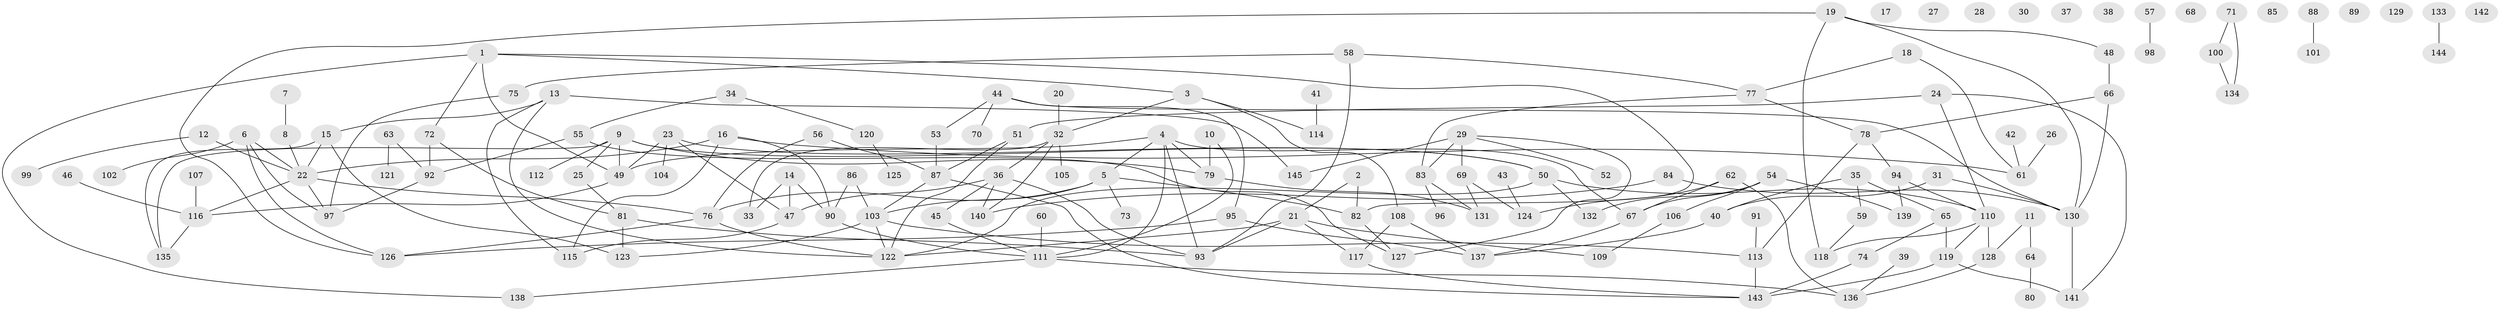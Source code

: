 // Generated by graph-tools (version 1.1) at 2025/40/03/09/25 04:40:20]
// undirected, 145 vertices, 196 edges
graph export_dot {
graph [start="1"]
  node [color=gray90,style=filled];
  1;
  2;
  3;
  4;
  5;
  6;
  7;
  8;
  9;
  10;
  11;
  12;
  13;
  14;
  15;
  16;
  17;
  18;
  19;
  20;
  21;
  22;
  23;
  24;
  25;
  26;
  27;
  28;
  29;
  30;
  31;
  32;
  33;
  34;
  35;
  36;
  37;
  38;
  39;
  40;
  41;
  42;
  43;
  44;
  45;
  46;
  47;
  48;
  49;
  50;
  51;
  52;
  53;
  54;
  55;
  56;
  57;
  58;
  59;
  60;
  61;
  62;
  63;
  64;
  65;
  66;
  67;
  68;
  69;
  70;
  71;
  72;
  73;
  74;
  75;
  76;
  77;
  78;
  79;
  80;
  81;
  82;
  83;
  84;
  85;
  86;
  87;
  88;
  89;
  90;
  91;
  92;
  93;
  94;
  95;
  96;
  97;
  98;
  99;
  100;
  101;
  102;
  103;
  104;
  105;
  106;
  107;
  108;
  109;
  110;
  111;
  112;
  113;
  114;
  115;
  116;
  117;
  118;
  119;
  120;
  121;
  122;
  123;
  124;
  125;
  126;
  127;
  128;
  129;
  130;
  131;
  132;
  133;
  134;
  135;
  136;
  137;
  138;
  139;
  140;
  141;
  142;
  143;
  144;
  145;
  1 -- 3;
  1 -- 49;
  1 -- 72;
  1 -- 82;
  1 -- 138;
  2 -- 21;
  2 -- 82;
  3 -- 32;
  3 -- 108;
  3 -- 114;
  4 -- 5;
  4 -- 49;
  4 -- 67;
  4 -- 79;
  4 -- 93;
  4 -- 111;
  5 -- 73;
  5 -- 76;
  5 -- 82;
  5 -- 103;
  6 -- 22;
  6 -- 97;
  6 -- 102;
  6 -- 126;
  7 -- 8;
  8 -- 22;
  9 -- 25;
  9 -- 49;
  9 -- 50;
  9 -- 79;
  9 -- 112;
  9 -- 135;
  10 -- 79;
  10 -- 111;
  11 -- 64;
  11 -- 128;
  12 -- 22;
  12 -- 99;
  13 -- 15;
  13 -- 115;
  13 -- 122;
  13 -- 145;
  14 -- 33;
  14 -- 47;
  14 -- 90;
  15 -- 22;
  15 -- 123;
  15 -- 135;
  16 -- 22;
  16 -- 61;
  16 -- 90;
  16 -- 115;
  18 -- 61;
  18 -- 77;
  19 -- 48;
  19 -- 118;
  19 -- 126;
  19 -- 130;
  20 -- 32;
  21 -- 93;
  21 -- 109;
  21 -- 117;
  21 -- 122;
  22 -- 76;
  22 -- 97;
  22 -- 116;
  23 -- 47;
  23 -- 49;
  23 -- 50;
  23 -- 104;
  24 -- 51;
  24 -- 110;
  24 -- 141;
  25 -- 81;
  26 -- 61;
  29 -- 52;
  29 -- 69;
  29 -- 83;
  29 -- 127;
  29 -- 145;
  31 -- 40;
  31 -- 130;
  32 -- 33;
  32 -- 36;
  32 -- 105;
  32 -- 140;
  34 -- 55;
  34 -- 120;
  35 -- 40;
  35 -- 59;
  35 -- 65;
  36 -- 45;
  36 -- 47;
  36 -- 93;
  36 -- 140;
  39 -- 136;
  40 -- 137;
  41 -- 114;
  42 -- 61;
  43 -- 124;
  44 -- 53;
  44 -- 70;
  44 -- 95;
  44 -- 130;
  45 -- 111;
  46 -- 116;
  47 -- 115;
  48 -- 66;
  49 -- 116;
  50 -- 110;
  50 -- 122;
  50 -- 132;
  51 -- 87;
  51 -- 122;
  53 -- 87;
  54 -- 67;
  54 -- 106;
  54 -- 132;
  54 -- 139;
  55 -- 92;
  55 -- 127;
  56 -- 76;
  56 -- 87;
  57 -- 98;
  58 -- 75;
  58 -- 77;
  58 -- 93;
  59 -- 118;
  60 -- 111;
  62 -- 67;
  62 -- 124;
  62 -- 136;
  63 -- 92;
  63 -- 121;
  64 -- 80;
  65 -- 74;
  65 -- 119;
  66 -- 78;
  66 -- 130;
  67 -- 137;
  69 -- 124;
  69 -- 131;
  71 -- 100;
  71 -- 134;
  72 -- 81;
  72 -- 92;
  74 -- 143;
  75 -- 97;
  76 -- 122;
  76 -- 126;
  77 -- 78;
  77 -- 83;
  78 -- 94;
  78 -- 113;
  79 -- 131;
  81 -- 93;
  81 -- 123;
  82 -- 127;
  83 -- 96;
  83 -- 131;
  84 -- 130;
  84 -- 140;
  86 -- 90;
  86 -- 103;
  87 -- 103;
  87 -- 143;
  88 -- 101;
  90 -- 111;
  91 -- 113;
  92 -- 97;
  94 -- 110;
  94 -- 139;
  95 -- 126;
  95 -- 137;
  100 -- 134;
  103 -- 113;
  103 -- 122;
  103 -- 123;
  106 -- 109;
  107 -- 116;
  108 -- 117;
  108 -- 137;
  110 -- 118;
  110 -- 119;
  110 -- 128;
  111 -- 136;
  111 -- 138;
  113 -- 143;
  116 -- 135;
  117 -- 143;
  119 -- 141;
  119 -- 143;
  120 -- 125;
  128 -- 136;
  130 -- 141;
  133 -- 144;
}
